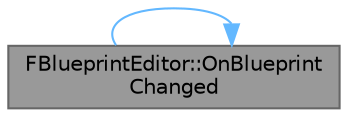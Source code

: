 digraph "FBlueprintEditor::OnBlueprintChanged"
{
 // INTERACTIVE_SVG=YES
 // LATEX_PDF_SIZE
  bgcolor="transparent";
  edge [fontname=Helvetica,fontsize=10,labelfontname=Helvetica,labelfontsize=10];
  node [fontname=Helvetica,fontsize=10,shape=box,height=0.2,width=0.4];
  rankdir="RL";
  Node1 [id="Node000001",label="FBlueprintEditor::OnBlueprint\lChanged",height=0.2,width=0.4,color="gray40", fillcolor="grey60", style="filled", fontcolor="black",tooltip="Called when the Blueprint we are editing has changed, forwards to impl."];
  Node1 -> Node1 [id="edge1_Node000001_Node000001",dir="back",color="steelblue1",style="solid",tooltip=" "];
}
